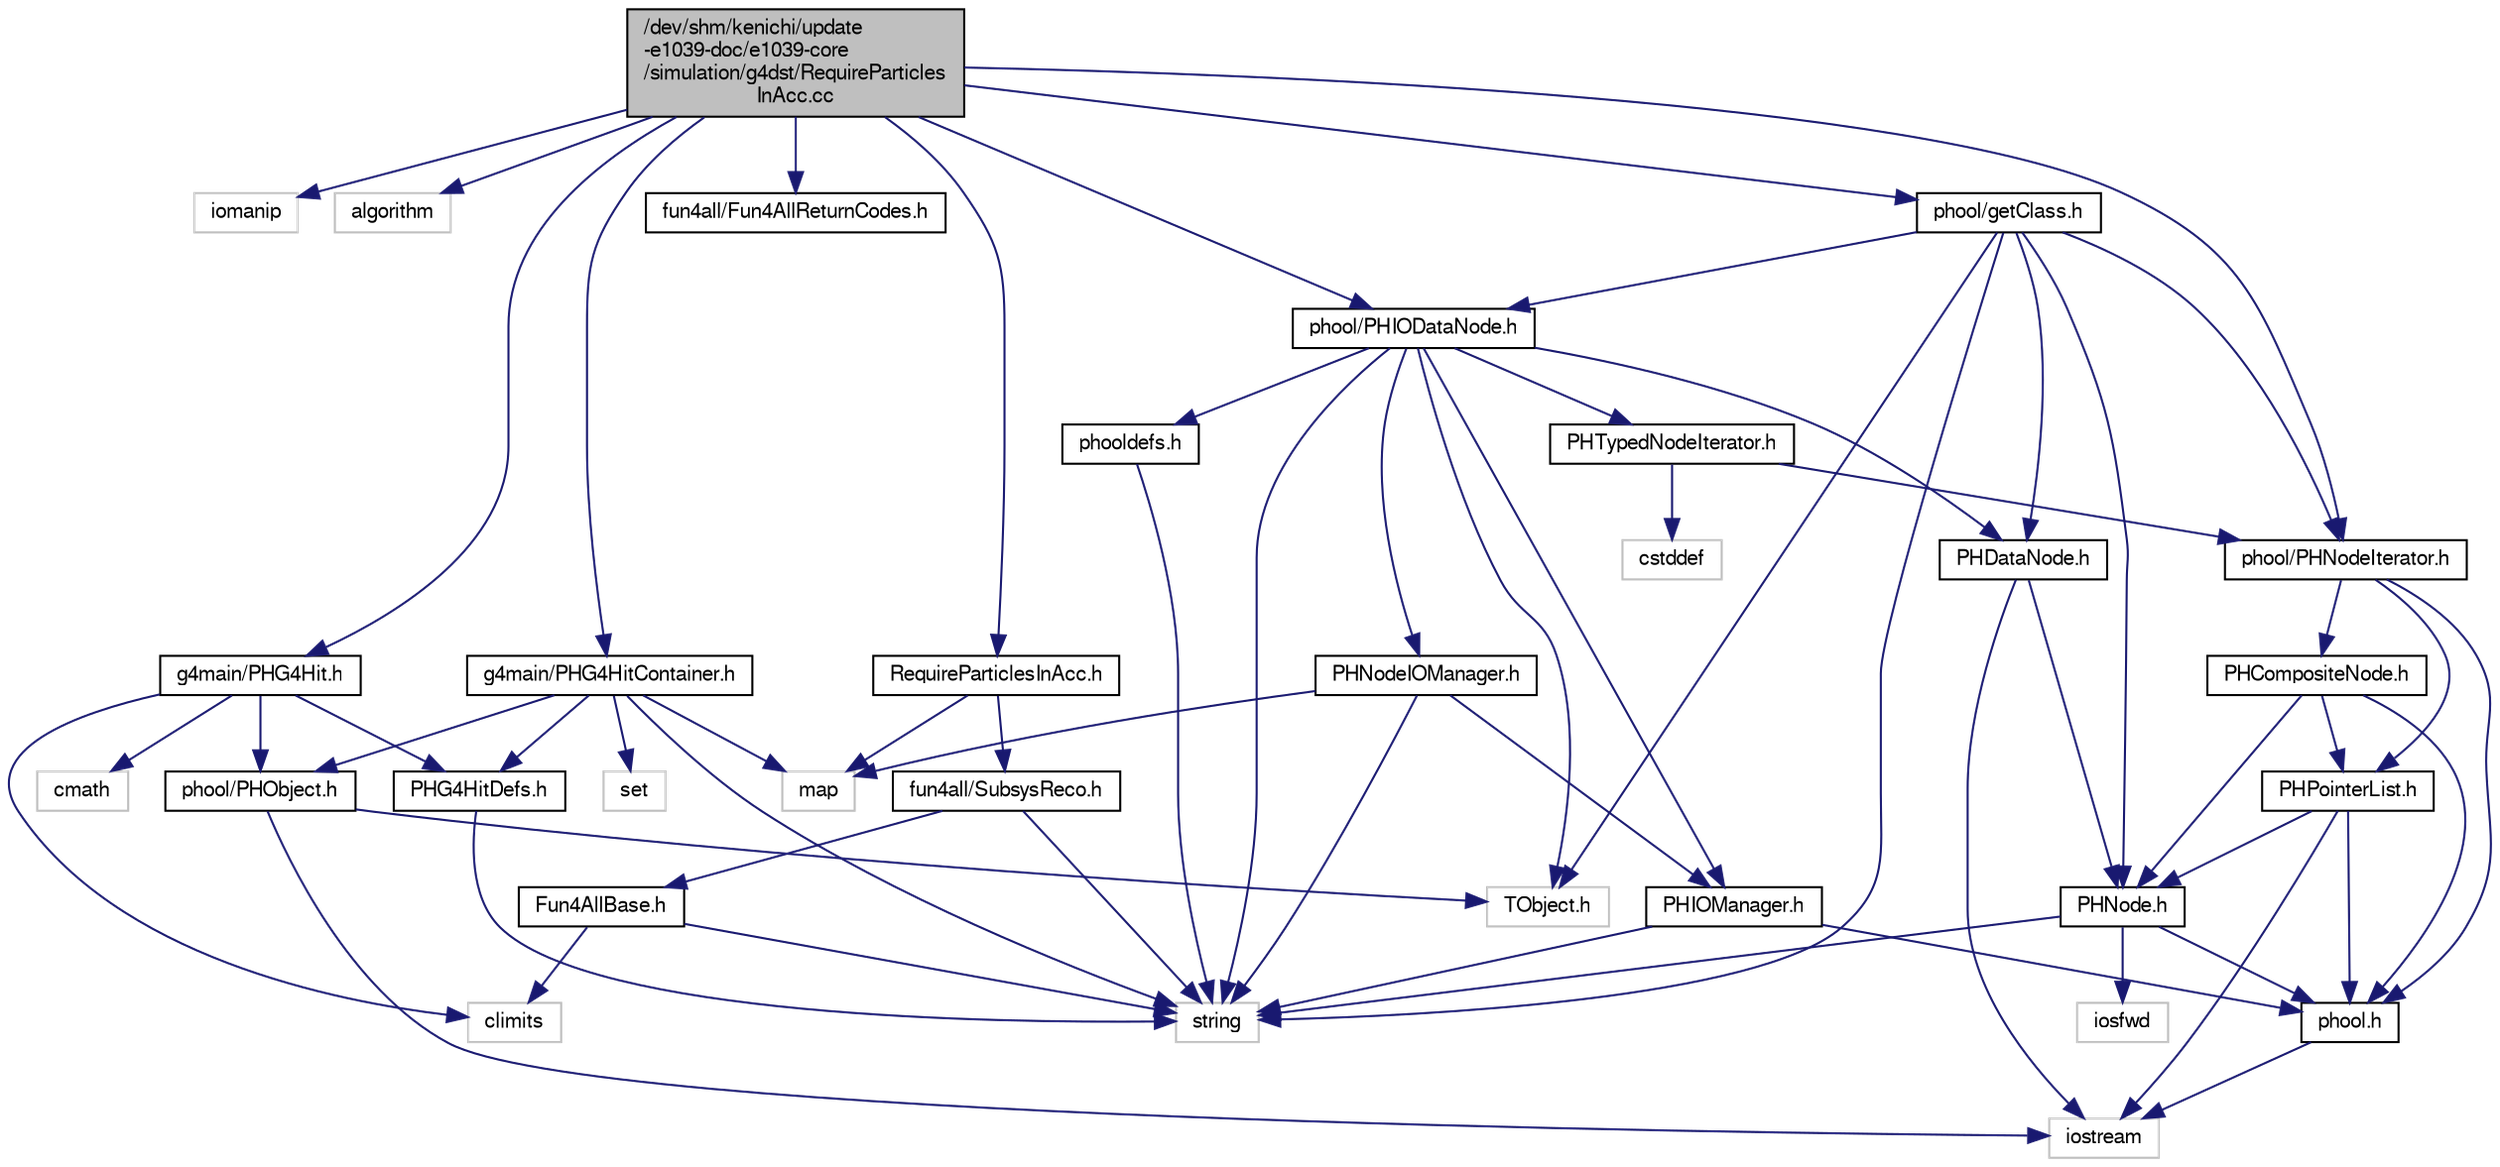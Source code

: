 digraph "/dev/shm/kenichi/update-e1039-doc/e1039-core/simulation/g4dst/RequireParticlesInAcc.cc"
{
  bgcolor="transparent";
  edge [fontname="FreeSans",fontsize="10",labelfontname="FreeSans",labelfontsize="10"];
  node [fontname="FreeSans",fontsize="10",shape=record];
  Node1 [label="/dev/shm/kenichi/update\l-e1039-doc/e1039-core\l/simulation/g4dst/RequireParticles\lInAcc.cc",height=0.2,width=0.4,color="black", fillcolor="grey75", style="filled" fontcolor="black"];
  Node1 -> Node2 [color="midnightblue",fontsize="10",style="solid",fontname="FreeSans"];
  Node2 [label="iomanip",height=0.2,width=0.4,color="grey75"];
  Node1 -> Node3 [color="midnightblue",fontsize="10",style="solid",fontname="FreeSans"];
  Node3 [label="algorithm",height=0.2,width=0.4,color="grey75"];
  Node1 -> Node4 [color="midnightblue",fontsize="10",style="solid",fontname="FreeSans"];
  Node4 [label="g4main/PHG4HitContainer.h",height=0.2,width=0.4,color="black",URL="$d3/d08/PHG4HitContainer_8h.html"];
  Node4 -> Node5 [color="midnightblue",fontsize="10",style="solid",fontname="FreeSans"];
  Node5 [label="PHG4HitDefs.h",height=0.2,width=0.4,color="black",URL="$d2/d92/PHG4HitDefs_8h.html"];
  Node5 -> Node6 [color="midnightblue",fontsize="10",style="solid",fontname="FreeSans"];
  Node6 [label="string",height=0.2,width=0.4,color="grey75"];
  Node4 -> Node7 [color="midnightblue",fontsize="10",style="solid",fontname="FreeSans"];
  Node7 [label="phool/PHObject.h",height=0.2,width=0.4,color="black",URL="$df/d32/PHObject_8h.html"];
  Node7 -> Node8 [color="midnightblue",fontsize="10",style="solid",fontname="FreeSans"];
  Node8 [label="TObject.h",height=0.2,width=0.4,color="grey75"];
  Node7 -> Node9 [color="midnightblue",fontsize="10",style="solid",fontname="FreeSans"];
  Node9 [label="iostream",height=0.2,width=0.4,color="grey75"];
  Node4 -> Node10 [color="midnightblue",fontsize="10",style="solid",fontname="FreeSans"];
  Node10 [label="map",height=0.2,width=0.4,color="grey75"];
  Node4 -> Node11 [color="midnightblue",fontsize="10",style="solid",fontname="FreeSans"];
  Node11 [label="set",height=0.2,width=0.4,color="grey75"];
  Node4 -> Node6 [color="midnightblue",fontsize="10",style="solid",fontname="FreeSans"];
  Node1 -> Node12 [color="midnightblue",fontsize="10",style="solid",fontname="FreeSans"];
  Node12 [label="g4main/PHG4Hit.h",height=0.2,width=0.4,color="black",URL="$de/d83/PHG4Hit_8h.html"];
  Node12 -> Node5 [color="midnightblue",fontsize="10",style="solid",fontname="FreeSans"];
  Node12 -> Node7 [color="midnightblue",fontsize="10",style="solid",fontname="FreeSans"];
  Node12 -> Node13 [color="midnightblue",fontsize="10",style="solid",fontname="FreeSans"];
  Node13 [label="cmath",height=0.2,width=0.4,color="grey75"];
  Node12 -> Node14 [color="midnightblue",fontsize="10",style="solid",fontname="FreeSans"];
  Node14 [label="climits",height=0.2,width=0.4,color="grey75"];
  Node1 -> Node15 [color="midnightblue",fontsize="10",style="solid",fontname="FreeSans"];
  Node15 [label="fun4all/Fun4AllReturnCodes.h",height=0.2,width=0.4,color="black",URL="$da/dc1/Fun4AllReturnCodes_8h.html"];
  Node1 -> Node16 [color="midnightblue",fontsize="10",style="solid",fontname="FreeSans"];
  Node16 [label="phool/PHNodeIterator.h",height=0.2,width=0.4,color="black",URL="$d8/dfd/PHNodeIterator_8h.html"];
  Node16 -> Node17 [color="midnightblue",fontsize="10",style="solid",fontname="FreeSans"];
  Node17 [label="phool.h",height=0.2,width=0.4,color="black",URL="$d5/d6f/phool_8h.html"];
  Node17 -> Node9 [color="midnightblue",fontsize="10",style="solid",fontname="FreeSans"];
  Node16 -> Node18 [color="midnightblue",fontsize="10",style="solid",fontname="FreeSans"];
  Node18 [label="PHCompositeNode.h",height=0.2,width=0.4,color="black",URL="$d8/d30/PHCompositeNode_8h.html"];
  Node18 -> Node17 [color="midnightblue",fontsize="10",style="solid",fontname="FreeSans"];
  Node18 -> Node19 [color="midnightblue",fontsize="10",style="solid",fontname="FreeSans"];
  Node19 [label="PHNode.h",height=0.2,width=0.4,color="black",URL="$d3/d62/PHNode_8h.html"];
  Node19 -> Node17 [color="midnightblue",fontsize="10",style="solid",fontname="FreeSans"];
  Node19 -> Node20 [color="midnightblue",fontsize="10",style="solid",fontname="FreeSans"];
  Node20 [label="iosfwd",height=0.2,width=0.4,color="grey75"];
  Node19 -> Node6 [color="midnightblue",fontsize="10",style="solid",fontname="FreeSans"];
  Node18 -> Node21 [color="midnightblue",fontsize="10",style="solid",fontname="FreeSans"];
  Node21 [label="PHPointerList.h",height=0.2,width=0.4,color="black",URL="$db/dd5/PHPointerList_8h.html"];
  Node21 -> Node17 [color="midnightblue",fontsize="10",style="solid",fontname="FreeSans"];
  Node21 -> Node19 [color="midnightblue",fontsize="10",style="solid",fontname="FreeSans"];
  Node21 -> Node9 [color="midnightblue",fontsize="10",style="solid",fontname="FreeSans"];
  Node16 -> Node21 [color="midnightblue",fontsize="10",style="solid",fontname="FreeSans"];
  Node1 -> Node22 [color="midnightblue",fontsize="10",style="solid",fontname="FreeSans"];
  Node22 [label="phool/PHIODataNode.h",height=0.2,width=0.4,color="black",URL="$d3/d79/PHIODataNode_8h.html"];
  Node22 -> Node23 [color="midnightblue",fontsize="10",style="solid",fontname="FreeSans"];
  Node23 [label="PHDataNode.h",height=0.2,width=0.4,color="black",URL="$dd/d9b/PHDataNode_8h.html"];
  Node23 -> Node19 [color="midnightblue",fontsize="10",style="solid",fontname="FreeSans"];
  Node23 -> Node9 [color="midnightblue",fontsize="10",style="solid",fontname="FreeSans"];
  Node22 -> Node24 [color="midnightblue",fontsize="10",style="solid",fontname="FreeSans"];
  Node24 [label="PHIOManager.h",height=0.2,width=0.4,color="black",URL="$d9/d53/PHIOManager_8h.html"];
  Node24 -> Node17 [color="midnightblue",fontsize="10",style="solid",fontname="FreeSans"];
  Node24 -> Node6 [color="midnightblue",fontsize="10",style="solid",fontname="FreeSans"];
  Node22 -> Node25 [color="midnightblue",fontsize="10",style="solid",fontname="FreeSans"];
  Node25 [label="PHNodeIOManager.h",height=0.2,width=0.4,color="black",URL="$dd/de7/PHNodeIOManager_8h.html"];
  Node25 -> Node24 [color="midnightblue",fontsize="10",style="solid",fontname="FreeSans"];
  Node25 -> Node6 [color="midnightblue",fontsize="10",style="solid",fontname="FreeSans"];
  Node25 -> Node10 [color="midnightblue",fontsize="10",style="solid",fontname="FreeSans"];
  Node22 -> Node26 [color="midnightblue",fontsize="10",style="solid",fontname="FreeSans"];
  Node26 [label="PHTypedNodeIterator.h",height=0.2,width=0.4,color="black",URL="$db/d17/PHTypedNodeIterator_8h.html"];
  Node26 -> Node16 [color="midnightblue",fontsize="10",style="solid",fontname="FreeSans"];
  Node26 -> Node27 [color="midnightblue",fontsize="10",style="solid",fontname="FreeSans"];
  Node27 [label="cstddef",height=0.2,width=0.4,color="grey75"];
  Node22 -> Node28 [color="midnightblue",fontsize="10",style="solid",fontname="FreeSans"];
  Node28 [label="phooldefs.h",height=0.2,width=0.4,color="black",URL="$de/da7/phooldefs_8h.html"];
  Node28 -> Node6 [color="midnightblue",fontsize="10",style="solid",fontname="FreeSans"];
  Node22 -> Node8 [color="midnightblue",fontsize="10",style="solid",fontname="FreeSans"];
  Node22 -> Node6 [color="midnightblue",fontsize="10",style="solid",fontname="FreeSans"];
  Node1 -> Node29 [color="midnightblue",fontsize="10",style="solid",fontname="FreeSans"];
  Node29 [label="phool/getClass.h",height=0.2,width=0.4,color="black",URL="$dd/dd4/getClass_8h.html"];
  Node29 -> Node16 [color="midnightblue",fontsize="10",style="solid",fontname="FreeSans"];
  Node29 -> Node22 [color="midnightblue",fontsize="10",style="solid",fontname="FreeSans"];
  Node29 -> Node23 [color="midnightblue",fontsize="10",style="solid",fontname="FreeSans"];
  Node29 -> Node19 [color="midnightblue",fontsize="10",style="solid",fontname="FreeSans"];
  Node29 -> Node8 [color="midnightblue",fontsize="10",style="solid",fontname="FreeSans"];
  Node29 -> Node6 [color="midnightblue",fontsize="10",style="solid",fontname="FreeSans"];
  Node1 -> Node30 [color="midnightblue",fontsize="10",style="solid",fontname="FreeSans"];
  Node30 [label="RequireParticlesInAcc.h",height=0.2,width=0.4,color="black",URL="$d6/dfd/RequireParticlesInAcc_8h.html"];
  Node30 -> Node10 [color="midnightblue",fontsize="10",style="solid",fontname="FreeSans"];
  Node30 -> Node31 [color="midnightblue",fontsize="10",style="solid",fontname="FreeSans"];
  Node31 [label="fun4all/SubsysReco.h",height=0.2,width=0.4,color="black",URL="$d5/dc2/SubsysReco_8h.html"];
  Node31 -> Node32 [color="midnightblue",fontsize="10",style="solid",fontname="FreeSans"];
  Node32 [label="Fun4AllBase.h",height=0.2,width=0.4,color="black",URL="$d2/de7/Fun4AllBase_8h.html"];
  Node32 -> Node6 [color="midnightblue",fontsize="10",style="solid",fontname="FreeSans"];
  Node32 -> Node14 [color="midnightblue",fontsize="10",style="solid",fontname="FreeSans"];
  Node31 -> Node6 [color="midnightblue",fontsize="10",style="solid",fontname="FreeSans"];
}

